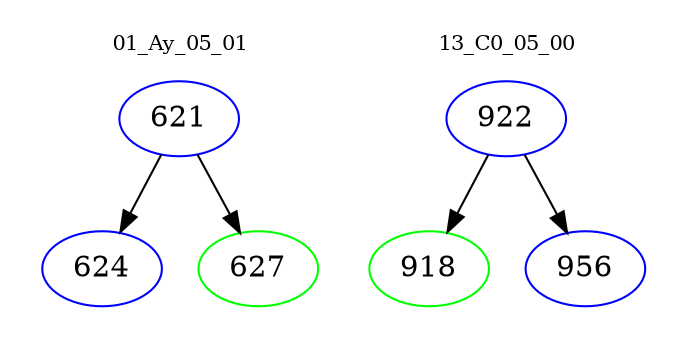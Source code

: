 digraph{
subgraph cluster_0 {
color = white
label = "01_Ay_05_01";
fontsize=10;
T0_621 [label="621", color="blue"]
T0_621 -> T0_624 [color="black"]
T0_624 [label="624", color="blue"]
T0_621 -> T0_627 [color="black"]
T0_627 [label="627", color="green"]
}
subgraph cluster_1 {
color = white
label = "13_C0_05_00";
fontsize=10;
T1_922 [label="922", color="blue"]
T1_922 -> T1_918 [color="black"]
T1_918 [label="918", color="green"]
T1_922 -> T1_956 [color="black"]
T1_956 [label="956", color="blue"]
}
}
